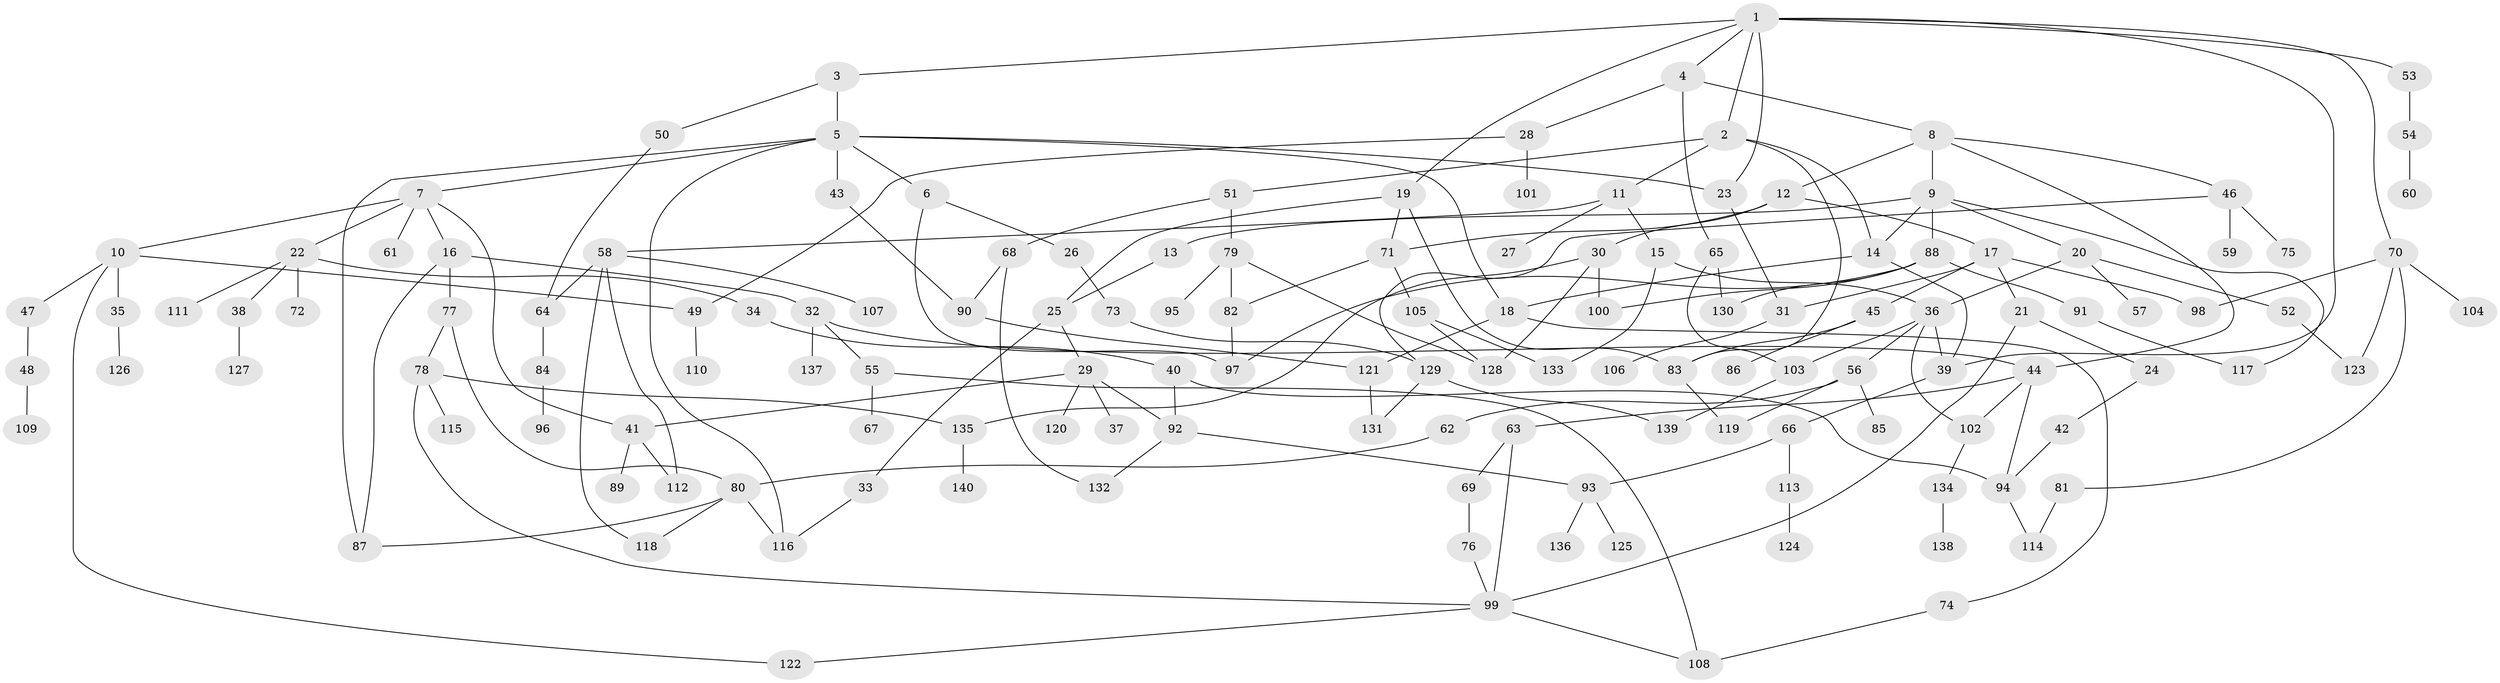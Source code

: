 // Generated by graph-tools (version 1.1) at 2025/13/03/09/25 04:13:26]
// undirected, 140 vertices, 193 edges
graph export_dot {
graph [start="1"]
  node [color=gray90,style=filled];
  1;
  2;
  3;
  4;
  5;
  6;
  7;
  8;
  9;
  10;
  11;
  12;
  13;
  14;
  15;
  16;
  17;
  18;
  19;
  20;
  21;
  22;
  23;
  24;
  25;
  26;
  27;
  28;
  29;
  30;
  31;
  32;
  33;
  34;
  35;
  36;
  37;
  38;
  39;
  40;
  41;
  42;
  43;
  44;
  45;
  46;
  47;
  48;
  49;
  50;
  51;
  52;
  53;
  54;
  55;
  56;
  57;
  58;
  59;
  60;
  61;
  62;
  63;
  64;
  65;
  66;
  67;
  68;
  69;
  70;
  71;
  72;
  73;
  74;
  75;
  76;
  77;
  78;
  79;
  80;
  81;
  82;
  83;
  84;
  85;
  86;
  87;
  88;
  89;
  90;
  91;
  92;
  93;
  94;
  95;
  96;
  97;
  98;
  99;
  100;
  101;
  102;
  103;
  104;
  105;
  106;
  107;
  108;
  109;
  110;
  111;
  112;
  113;
  114;
  115;
  116;
  117;
  118;
  119;
  120;
  121;
  122;
  123;
  124;
  125;
  126;
  127;
  128;
  129;
  130;
  131;
  132;
  133;
  134;
  135;
  136;
  137;
  138;
  139;
  140;
  1 -- 2;
  1 -- 3;
  1 -- 4;
  1 -- 19;
  1 -- 53;
  1 -- 70;
  1 -- 23;
  1 -- 39;
  2 -- 11;
  2 -- 14;
  2 -- 51;
  2 -- 83;
  3 -- 5;
  3 -- 50;
  4 -- 8;
  4 -- 28;
  4 -- 65;
  5 -- 6;
  5 -- 7;
  5 -- 23;
  5 -- 43;
  5 -- 87;
  5 -- 116;
  5 -- 18;
  6 -- 26;
  6 -- 97;
  7 -- 10;
  7 -- 16;
  7 -- 22;
  7 -- 41;
  7 -- 61;
  8 -- 9;
  8 -- 12;
  8 -- 44;
  8 -- 46;
  9 -- 13;
  9 -- 20;
  9 -- 88;
  9 -- 14;
  9 -- 117;
  10 -- 35;
  10 -- 47;
  10 -- 122;
  10 -- 49;
  11 -- 15;
  11 -- 27;
  11 -- 58;
  12 -- 17;
  12 -- 30;
  12 -- 71;
  13 -- 25;
  14 -- 18;
  14 -- 39;
  15 -- 36;
  15 -- 133;
  16 -- 32;
  16 -- 77;
  16 -- 87;
  17 -- 21;
  17 -- 45;
  17 -- 98;
  17 -- 31;
  18 -- 74;
  18 -- 121;
  19 -- 25;
  19 -- 71;
  19 -- 83;
  20 -- 52;
  20 -- 57;
  20 -- 36;
  21 -- 24;
  21 -- 99;
  22 -- 34;
  22 -- 38;
  22 -- 72;
  22 -- 111;
  23 -- 31;
  24 -- 42;
  25 -- 29;
  25 -- 33;
  26 -- 73;
  28 -- 49;
  28 -- 101;
  29 -- 37;
  29 -- 92;
  29 -- 120;
  29 -- 41;
  30 -- 135;
  30 -- 100;
  30 -- 128;
  31 -- 106;
  32 -- 55;
  32 -- 137;
  32 -- 44;
  33 -- 116;
  34 -- 40;
  35 -- 126;
  36 -- 56;
  36 -- 102;
  36 -- 39;
  36 -- 103;
  38 -- 127;
  39 -- 66;
  40 -- 94;
  40 -- 92;
  41 -- 89;
  41 -- 112;
  42 -- 94;
  43 -- 90;
  44 -- 63;
  44 -- 102;
  44 -- 94;
  45 -- 83;
  45 -- 86;
  46 -- 59;
  46 -- 75;
  46 -- 129;
  47 -- 48;
  48 -- 109;
  49 -- 110;
  50 -- 64;
  51 -- 68;
  51 -- 79;
  52 -- 123;
  53 -- 54;
  54 -- 60;
  55 -- 67;
  55 -- 108;
  56 -- 62;
  56 -- 85;
  56 -- 119;
  58 -- 107;
  58 -- 118;
  58 -- 64;
  58 -- 112;
  62 -- 80;
  63 -- 69;
  63 -- 99;
  64 -- 84;
  65 -- 103;
  65 -- 130;
  66 -- 113;
  66 -- 93;
  68 -- 90;
  68 -- 132;
  69 -- 76;
  70 -- 81;
  70 -- 104;
  70 -- 123;
  70 -- 98;
  71 -- 105;
  71 -- 82;
  73 -- 129;
  74 -- 108;
  76 -- 99;
  77 -- 78;
  77 -- 80;
  78 -- 99;
  78 -- 115;
  78 -- 135;
  79 -- 82;
  79 -- 95;
  79 -- 128;
  80 -- 87;
  80 -- 116;
  80 -- 118;
  81 -- 114;
  82 -- 97;
  83 -- 119;
  84 -- 96;
  88 -- 91;
  88 -- 100;
  88 -- 97;
  88 -- 130;
  90 -- 121;
  91 -- 117;
  92 -- 93;
  92 -- 132;
  93 -- 125;
  93 -- 136;
  94 -- 114;
  99 -- 122;
  99 -- 108;
  102 -- 134;
  103 -- 139;
  105 -- 128;
  105 -- 133;
  113 -- 124;
  121 -- 131;
  129 -- 139;
  129 -- 131;
  134 -- 138;
  135 -- 140;
}
